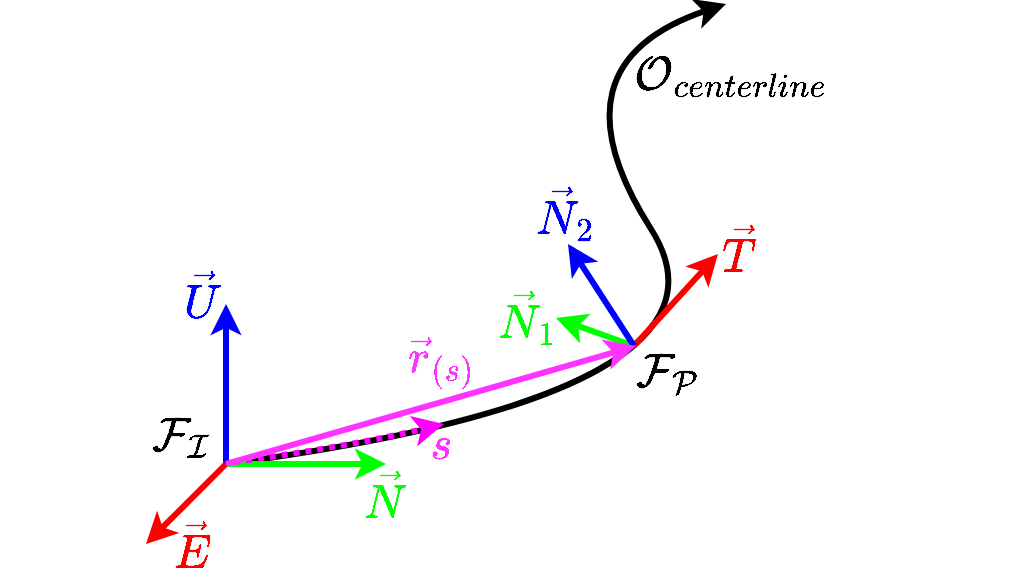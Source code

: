 <mxfile version="28.0.6">
  <diagram name="Page-1" id="U5bMhHxOVTiuiiuViLYi">
    <mxGraphModel dx="401" dy="293" grid="0" gridSize="10" guides="1" tooltips="1" connect="1" arrows="1" fold="1" page="1" pageScale="1" pageWidth="850" pageHeight="1100" math="1" shadow="0">
      <root>
        <mxCell id="0" />
        <mxCell id="1" parent="0" />
        <mxCell id="k8utyObynGav9CogyMUv-6" value="" style="curved=1;endArrow=classic;html=1;rounded=0;strokeWidth=3;" parent="1" edge="1">
          <mxGeometry width="50" height="50" relative="1" as="geometry">
            <mxPoint x="120" y="480" as="sourcePoint" />
            <mxPoint x="370" y="250" as="targetPoint" />
            <Array as="points">
              <mxPoint x="385" y="445" />
              <mxPoint x="280" y="280" />
            </Array>
          </mxGeometry>
        </mxCell>
        <mxCell id="k8utyObynGav9CogyMUv-8" value="" style="endArrow=classic;html=1;rounded=0;strokeWidth=3;strokeColor=light-dark(#00ff00, #EDEDED);" parent="1" edge="1">
          <mxGeometry width="50" height="50" relative="1" as="geometry">
            <mxPoint x="120" y="480" as="sourcePoint" />
            <mxPoint x="200" y="480" as="targetPoint" />
          </mxGeometry>
        </mxCell>
        <mxCell id="k8utyObynGav9CogyMUv-9" value="" style="endArrow=classic;html=1;rounded=0;strokeWidth=3;strokeColor=light-dark(#0000ff, #ededed);" parent="1" edge="1">
          <mxGeometry width="50" height="50" relative="1" as="geometry">
            <mxPoint x="120" y="480" as="sourcePoint" />
            <mxPoint x="120" y="400" as="targetPoint" />
          </mxGeometry>
        </mxCell>
        <mxCell id="k8utyObynGav9CogyMUv-10" value="" style="endArrow=classic;html=1;rounded=0;strokeColor=light-dark(#ff0000, #ededed);strokeWidth=3;" parent="1" edge="1">
          <mxGeometry width="50" height="50" relative="1" as="geometry">
            <mxPoint x="120" y="480" as="sourcePoint" />
            <mxPoint x="80" y="520" as="targetPoint" />
          </mxGeometry>
        </mxCell>
        <mxCell id="k8utyObynGav9CogyMUv-11" value="" style="endArrow=classic;html=1;rounded=0;strokeWidth=3;strokeColor=light-dark(#00ff00, #ededed);" parent="1" edge="1">
          <mxGeometry width="50" height="50" relative="1" as="geometry">
            <mxPoint x="324" y="421" as="sourcePoint" />
            <mxPoint x="285" y="407" as="targetPoint" />
          </mxGeometry>
        </mxCell>
        <mxCell id="k8utyObynGav9CogyMUv-12" value="" style="endArrow=classic;html=1;rounded=0;strokeWidth=3;strokeColor=light-dark(#ff0000, #ededed);" parent="1" edge="1">
          <mxGeometry width="50" height="50" relative="1" as="geometry">
            <mxPoint x="324" y="421" as="sourcePoint" />
            <mxPoint x="366" y="375" as="targetPoint" />
          </mxGeometry>
        </mxCell>
        <mxCell id="k8utyObynGav9CogyMUv-13" value="" style="endArrow=classic;html=1;rounded=0;strokeWidth=3;strokeColor=light-dark(#0000ff, #ededed);" parent="1" edge="1">
          <mxGeometry width="50" height="50" relative="1" as="geometry">
            <mxPoint x="324" y="421" as="sourcePoint" />
            <mxPoint x="291" y="370" as="targetPoint" />
          </mxGeometry>
        </mxCell>
        <mxCell id="YdzwrW3JVEwBZq7miAlv-2" value="&lt;font style=&quot;font-size: 20px;&quot;&gt;$$\mathcal{F_I}$$&lt;/font&gt;" style="text;html=1;align=center;verticalAlign=middle;resizable=0;points=[];autosize=1;strokeColor=none;fillColor=none;" parent="1" vertex="1">
          <mxGeometry x="7" y="448" width="180" height="36" as="geometry" />
        </mxCell>
        <mxCell id="YdzwrW3JVEwBZq7miAlv-4" value="&lt;font style=&quot;font-size: 20px;&quot;&gt;$$\mathcal{F_P}$$&lt;/font&gt;" style="text;html=1;align=center;verticalAlign=middle;resizable=0;points=[];autosize=1;strokeColor=none;fillColor=none;" parent="1" vertex="1">
          <mxGeometry x="246" y="416" width="188" height="36" as="geometry" />
        </mxCell>
        <mxCell id="YdzwrW3JVEwBZq7miAlv-6" value="&lt;font style=&quot;font-size: 20px; color: light-dark(rgb(255, 0, 0), rgb(237, 237, 237));&quot;&gt;$$\vec T$$&lt;/font&gt;" style="text;html=1;align=center;verticalAlign=middle;resizable=0;points=[];autosize=1;strokeColor=none;fillColor=none;" parent="1" vertex="1">
          <mxGeometry x="317" y="355" width="117" height="36" as="geometry" />
        </mxCell>
        <mxCell id="YdzwrW3JVEwBZq7miAlv-7" value="&lt;font style=&quot;font-size: 20px; color: light-dark(rgb(0, 255, 0), rgb(237, 237, 237));&quot;&gt;$$\vec N_1$$&lt;/font&gt;" style="text;html=1;align=center;verticalAlign=middle;resizable=0;points=[];autosize=1;strokeColor=none;fillColor=none;" parent="1" vertex="1">
          <mxGeometry x="199" y="388" width="141" height="36" as="geometry" />
        </mxCell>
        <mxCell id="YdzwrW3JVEwBZq7miAlv-8" value="&lt;span style=&quot;font-size: 20px;&quot;&gt;&lt;font style=&quot;color: rgb(0, 0, 255);&quot;&gt;$$\vec N_2$$&lt;/font&gt;&lt;/span&gt;" style="text;html=1;align=center;verticalAlign=middle;resizable=0;points=[];autosize=1;strokeColor=none;fillColor=none;" parent="1" vertex="1">
          <mxGeometry x="218" y="336" width="141" height="36" as="geometry" />
        </mxCell>
        <mxCell id="YdzwrW3JVEwBZq7miAlv-11" value="&lt;font style=&quot;font-size: 20px; color: light-dark(rgb(255, 0, 0), rgb(237, 237, 237));&quot;&gt;$$\vec E$$&lt;/font&gt;" style="text;html=1;align=center;verticalAlign=middle;resizable=0;points=[];autosize=1;strokeColor=none;fillColor=none;" parent="1" vertex="1">
          <mxGeometry x="44" y="503" width="118" height="36" as="geometry" />
        </mxCell>
        <mxCell id="YdzwrW3JVEwBZq7miAlv-12" value="&lt;font style=&quot;font-size: 20px; color: light-dark(rgb(0, 255, 0), rgb(237, 237, 237));&quot;&gt;$$\vec N$$&lt;/font&gt;" style="text;html=1;align=center;verticalAlign=middle;resizable=0;points=[];autosize=1;strokeColor=none;fillColor=none;" parent="1" vertex="1">
          <mxGeometry x="139" y="478" width="119" height="36" as="geometry" />
        </mxCell>
        <mxCell id="YdzwrW3JVEwBZq7miAlv-13" value="&lt;span style=&quot;font-size: 20px;&quot;&gt;&lt;font style=&quot;color: light-dark(rgb(0, 0, 255), rgb(0, 143, 0));&quot;&gt;$$\vec U$$&lt;/font&gt;&lt;/span&gt;" style="text;html=1;align=center;verticalAlign=middle;resizable=0;points=[];autosize=1;strokeColor=none;fillColor=none;" parent="1" vertex="1">
          <mxGeometry x="48" y="378" width="119" height="36" as="geometry" />
        </mxCell>
        <mxCell id="YdzwrW3JVEwBZq7miAlv-14" value="" style="curved=1;endArrow=classic;html=1;rounded=0;strokeColor=light-dark(#ff00ff, #ededed);strokeWidth=3;dashed=1;dashPattern=1 1;" parent="1" edge="1">
          <mxGeometry width="50" height="50" relative="1" as="geometry">
            <mxPoint x="124" y="479" as="sourcePoint" />
            <mxPoint x="229" y="460" as="targetPoint" />
            <Array as="points">
              <mxPoint x="183" y="471" />
            </Array>
          </mxGeometry>
        </mxCell>
        <mxCell id="E7Q4qk2Ofr3LrsjC4E45-2" value="&lt;span style=&quot;color: rgb(255, 51, 255); text-wrap-mode: wrap;&quot;&gt;&lt;font style=&quot;font-size: 20px;&quot;&gt;$$\vec{r}_{(s)}$$&lt;/font&gt;&lt;/span&gt;" style="text;html=1;align=center;verticalAlign=middle;resizable=0;points=[];autosize=1;strokeColor=none;fillColor=none;" parent="1" vertex="1">
          <mxGeometry x="143.5" y="410" width="167" height="36" as="geometry" />
        </mxCell>
        <mxCell id="E7Q4qk2Ofr3LrsjC4E45-4" value="&lt;font style=&quot;font-size: 20px;&quot;&gt;$$\mathcal{O_{centerline}}$$&lt;/font&gt;" style="text;html=1;align=center;verticalAlign=middle;resizable=0;points=[];autosize=1;strokeColor=none;fillColor=none;" parent="1" vertex="1">
          <mxGeometry x="233" y="267" width="278" height="36" as="geometry" />
        </mxCell>
        <mxCell id="7TVFQKYOrrmxDL9aX8se-1" value="&lt;span style=&quot;color: rgb(255, 51, 255); text-wrap-mode: wrap;&quot;&gt;&lt;font style=&quot;font-size: 20px;&quot;&gt;$$s$$&lt;/font&gt;&lt;/span&gt;" style="text;html=1;align=center;verticalAlign=middle;resizable=0;points=[];autosize=1;strokeColor=none;fillColor=none;" vertex="1" parent="1">
          <mxGeometry x="191" y="452" width="72" height="36" as="geometry" />
        </mxCell>
        <mxCell id="7TVFQKYOrrmxDL9aX8se-2" value="" style="endArrow=classic;html=1;rounded=0;strokeWidth=3;strokeColor=light-dark(#FF33FF,#EDEDED);" edge="1" parent="1">
          <mxGeometry width="50" height="50" relative="1" as="geometry">
            <mxPoint x="120" y="480" as="sourcePoint" />
            <mxPoint x="325" y="421" as="targetPoint" />
          </mxGeometry>
        </mxCell>
      </root>
    </mxGraphModel>
  </diagram>
</mxfile>

